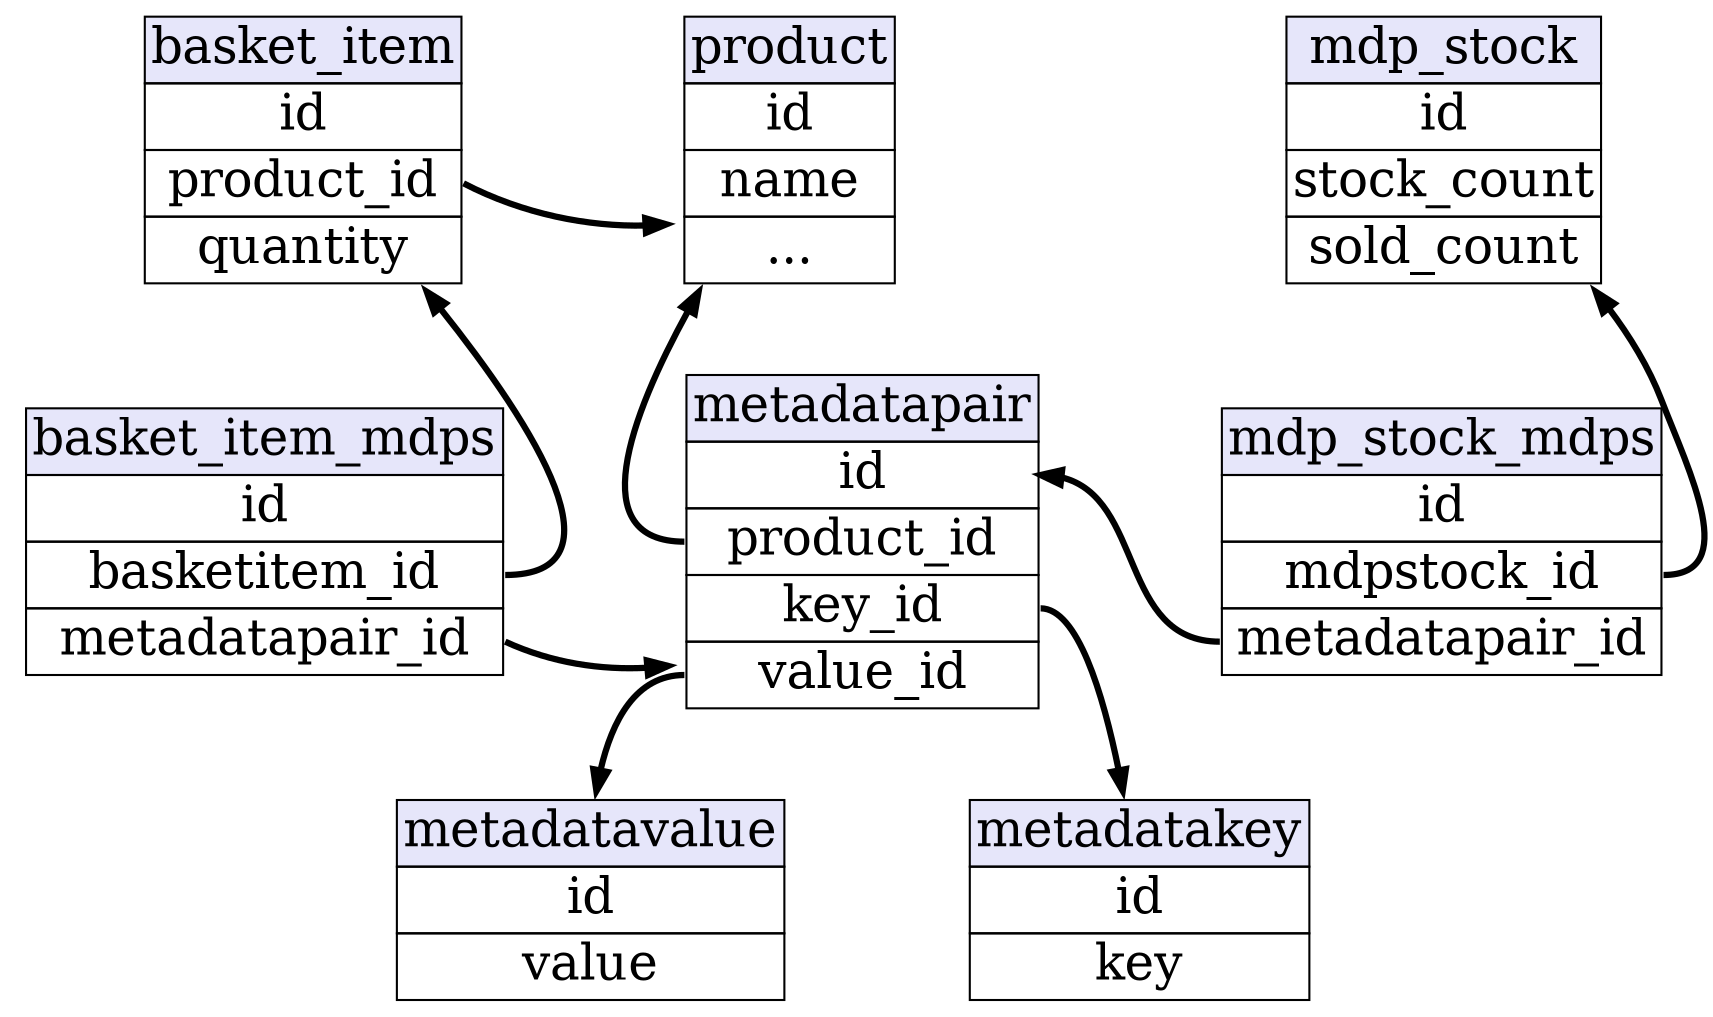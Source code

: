 digraph mdp {
    graph [nodesep=1 bgcolor=transparent];
    node [fontsize=24 shape=plaintext];
    edge [penwidth=3];

    p [label=<
       <table border="0" cellborder="1" cellspacing="0" align="left">
       <tr><td bgcolor="lavender">product</td></tr>
       <tr><td port="id">id</td></tr>
       <tr><td>name</td></tr>
       <tr><td>...</td></tr>
       </table>
    >];

    mdp [label=<
         <table border="0" cellborder="1" cellspacing="0" align="left">
         <tr><td bgcolor="lavender">metadatapair</td></tr>
         <tr><td port="id">id</td></tr>
         <tr><td port="product_id">product_id</td></tr>
         <tr><td port="key_id">key_id</td></tr>
         <tr><td port="value_id">value_id</td></tr>
         </table>
    >];

    mdk [label=<
         <table border="0" cellborder="1" cellspacing="0" align="left">
         <tr><td bgcolor="lavender">metadatakey</td></tr>
         <tr><td port="id">id</td></tr>
         <tr><td port="key">key</td></tr>
         </table>
    >];

    mdv [label=<
         <table border="0" cellborder="1" cellspacing="0" align="left">
         <tr><td bgcolor="lavender">metadatavalue</td></tr>
         <tr><td port="id">id</td></tr>
         <tr><td port="key">value</td></tr>
         </table>
    >];

    mds [label=<
         <table border="0" cellborder="1" cellspacing="0" align="left">
         <tr><td bgcolor="lavender">mdp_stock</td></tr>
         <tr><td port="id">id</td></tr>
         <tr><td>stock_count</td></tr>
         <tr><td>sold_count</td></tr>
         </table>
    >];

    mdps [label=<
         <table border="0" cellborder="1" cellspacing="0" align="left">
         <tr><td bgcolor="lavender">mdp_stock_mdps</td></tr>
         <tr><td port="id">id</td></tr>
         <tr><td port="mds_id">mdpstock_id</td></tr>
         <tr><td port="mdp_id">metadatapair_id</td></tr>
         </table>
    >];

    bi [label=<
         <table border="0" cellborder="1" cellspacing="0" align="left">
         <tr><td bgcolor="lavender">basket_item</td></tr>
         <tr><td port="id">id</td></tr>
         <tr><td port="product_id">product_id</td></tr>
         <tr><td>quantity</td></tr>
         </table>
    >];

    mdpbi [label=<
         <table border="0" cellborder="1" cellspacing="0" align="left">
         <tr><td bgcolor="lavender">basket_item_mdps</td></tr>
         <tr><td port="id">id</td></tr>
         <tr><td port="bi_id">basketitem_id</td></tr>
         <tr><td port="mdp_id">metadatapair_id</td></tr>
         </table>
    >];

    mdp:product_id -> p;
    mdp:key_id -> mdk;
    mdp:value_id -> mdv;

    mdp -> mdps [style=invis];
    mdv -> mdk [style=invis];

    mdps:mds_id -> mds;
    mdps:mdp_id -> mdp:id;

    bi:product_id -> p;
    mdpbi:bi_id -> bi;
    mdpbi:mdp_id -> mdp;

    {rank=min p mds bi}
    {rank=same mdp mdps mdpbi}
    {rank=max mdk mdv}
}

